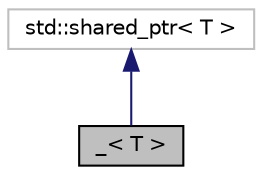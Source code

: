 digraph "_&lt; T &gt;"
{
 // LATEX_PDF_SIZE
  edge [fontname="Helvetica",fontsize="10",labelfontname="Helvetica",labelfontsize="10"];
  node [fontname="Helvetica",fontsize="10",shape=record];
  Node1 [label="_\< T \>",height=0.2,width=0.4,color="black", fillcolor="grey75", style="filled", fontcolor="black",tooltip="An std::weak_ptr with AUI extensions."];
  Node2 -> Node1 [dir="back",color="midnightblue",fontsize="10",style="solid",fontname="Helvetica"];
  Node2 [label="std::shared_ptr\< T \>",height=0.2,width=0.4,color="grey75", fillcolor="white", style="filled",tooltip=" "];
}
